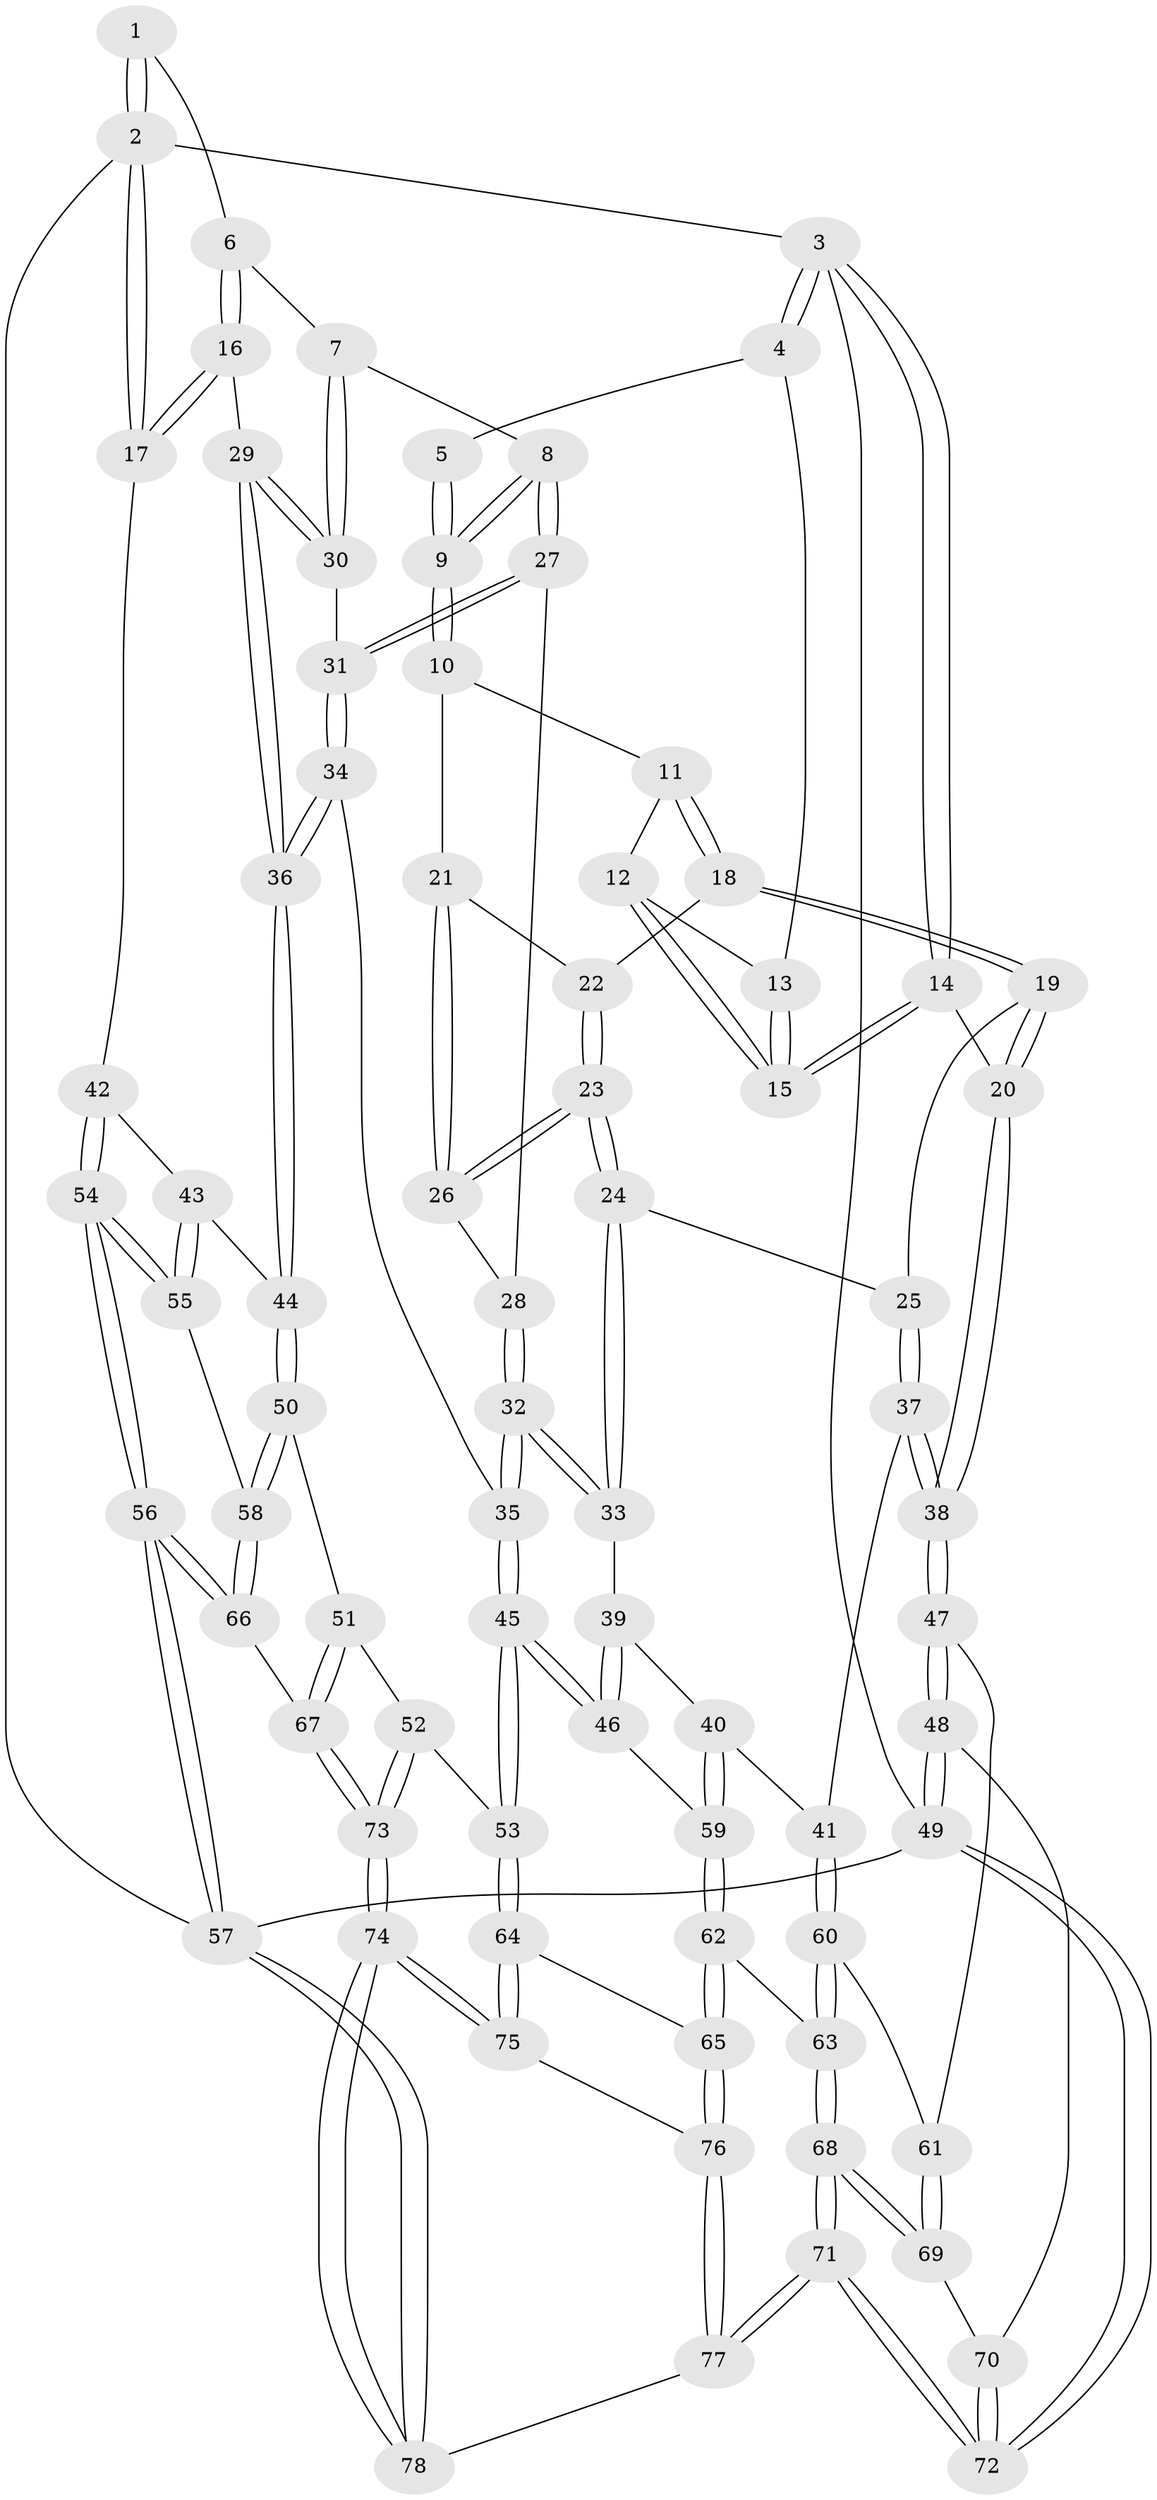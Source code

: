 // coarse degree distribution, {4: 0.3829787234042553, 8: 0.02127659574468085, 6: 0.14893617021276595, 5: 0.3191489361702128, 2: 0.02127659574468085, 3: 0.10638297872340426}
// Generated by graph-tools (version 1.1) at 2025/24/03/03/25 07:24:35]
// undirected, 78 vertices, 192 edges
graph export_dot {
graph [start="1"]
  node [color=gray90,style=filled];
  1 [pos="+0.663296488457375+0"];
  2 [pos="+1+0"];
  3 [pos="+0+0"];
  4 [pos="+0.29230495902196413+0"];
  5 [pos="+0.5435026990311551+0"];
  6 [pos="+0.744547417954743+0.13216007936141877"];
  7 [pos="+0.6220940070760462+0.1867241826878955"];
  8 [pos="+0.5854463295344704+0.18578131577831508"];
  9 [pos="+0.5771422906653373+0.17445915052557578"];
  10 [pos="+0.4678371658947027+0.1679189823407041"];
  11 [pos="+0.27970750830376856+0.060987209363436726"];
  12 [pos="+0.276615752476928+0.02133644287957809"];
  13 [pos="+0.28520775181098923+0"];
  14 [pos="+0+0.25134900991295234"];
  15 [pos="+0+0.18607653149943906"];
  16 [pos="+1+0.2351109776880046"];
  17 [pos="+1+0.22372179331078496"];
  18 [pos="+0.26563921263768936+0.12081945694579918"];
  19 [pos="+0.1448121779260484+0.2464283140846017"];
  20 [pos="+0+0.29705322858797556"];
  21 [pos="+0.41202897507115344+0.2470806019766143"];
  22 [pos="+0.2824995598666122+0.14979337894746872"];
  23 [pos="+0.3394421431534152+0.35947054549587065"];
  24 [pos="+0.29522061164556246+0.43282238236787385"];
  25 [pos="+0.2733463081805983+0.43502146257924457"];
  26 [pos="+0.4271240216633073+0.3105316209591472"];
  27 [pos="+0.5454378365383064+0.3184788194900696"];
  28 [pos="+0.5416897713395541+0.3224103697261741"];
  29 [pos="+0.8607232896070566+0.3600427545153752"];
  30 [pos="+0.7979475841665418+0.3523220621902453"];
  31 [pos="+0.7198176747715137+0.3715969668634885"];
  32 [pos="+0.5307091442325007+0.5007565973215706"];
  33 [pos="+0.363605566254834+0.4845174561993271"];
  34 [pos="+0.5967611891356696+0.520744839551619"];
  35 [pos="+0.5498979347300526+0.5222546674347542"];
  36 [pos="+0.7669598119803932+0.5845796557797129"];
  37 [pos="+0.18156979054180392+0.5031649214905874"];
  38 [pos="+0+0.48065468904212094"];
  39 [pos="+0.36094114572164404+0.5341676767624436"];
  40 [pos="+0.3044894799792487+0.6808284837605074"];
  41 [pos="+0.2232967257867407+0.6712115470504374"];
  42 [pos="+1+0.45741098613237613"];
  43 [pos="+0.9316961381345722+0.6024138196579529"];
  44 [pos="+0.7778708778746664+0.6142745952643617"];
  45 [pos="+0.512190893030066+0.7063550600263869"];
  46 [pos="+0.45283325338789077+0.7023430115627066"];
  47 [pos="+0+0.5552536288519822"];
  48 [pos="+0+0.8001784730799785"];
  49 [pos="+0+1"];
  50 [pos="+0.770987404900112+0.6734276733519258"];
  51 [pos="+0.7280895129098724+0.7161084910463883"];
  52 [pos="+0.6734294595063444+0.7699809415433125"];
  53 [pos="+0.5227234280077185+0.7206930368787366"];
  54 [pos="+1+0.7345886816660915"];
  55 [pos="+0.94832673141151+0.7441713833341752"];
  56 [pos="+1+0.9312775855164996"];
  57 [pos="+1+1"];
  58 [pos="+0.8989525019613595+0.7660101220660099"];
  59 [pos="+0.3590856400056359+0.717266551372372"];
  60 [pos="+0.16486203032313423+0.7330716325348238"];
  61 [pos="+0.11250707975974468+0.729771773158801"];
  62 [pos="+0.324775410897793+0.8456074595819798"];
  63 [pos="+0.19464763024280926+0.8156758736562927"];
  64 [pos="+0.4781175895742452+0.8631710979438056"];
  65 [pos="+0.3354801551493143+0.8669928765390303"];
  66 [pos="+0.8851334927608084+0.8674628038275691"];
  67 [pos="+0.874861071207771+0.8800753953867255"];
  68 [pos="+0.16432404538033765+0.8890759589084917"];
  69 [pos="+0.05566842876248072+0.8272847398965488"];
  70 [pos="+0.05543150837282733+0.82745068394144"];
  71 [pos="+0.11779796901878656+1"];
  72 [pos="+0.02505975264873975+1"];
  73 [pos="+0.7368992919488465+1"];
  74 [pos="+0.7177277017700556+1"];
  75 [pos="+0.49145137386391635+0.8963179374685033"];
  76 [pos="+0.3009815793887229+1"];
  77 [pos="+0.2276992567926538+1"];
  78 [pos="+0.7207973912212677+1"];
  1 -- 2;
  1 -- 2;
  1 -- 6;
  2 -- 3;
  2 -- 17;
  2 -- 17;
  2 -- 57;
  3 -- 4;
  3 -- 4;
  3 -- 14;
  3 -- 14;
  3 -- 49;
  4 -- 5;
  4 -- 13;
  5 -- 9;
  5 -- 9;
  6 -- 7;
  6 -- 16;
  6 -- 16;
  7 -- 8;
  7 -- 30;
  7 -- 30;
  8 -- 9;
  8 -- 9;
  8 -- 27;
  8 -- 27;
  9 -- 10;
  9 -- 10;
  10 -- 11;
  10 -- 21;
  11 -- 12;
  11 -- 18;
  11 -- 18;
  12 -- 13;
  12 -- 15;
  12 -- 15;
  13 -- 15;
  13 -- 15;
  14 -- 15;
  14 -- 15;
  14 -- 20;
  16 -- 17;
  16 -- 17;
  16 -- 29;
  17 -- 42;
  18 -- 19;
  18 -- 19;
  18 -- 22;
  19 -- 20;
  19 -- 20;
  19 -- 25;
  20 -- 38;
  20 -- 38;
  21 -- 22;
  21 -- 26;
  21 -- 26;
  22 -- 23;
  22 -- 23;
  23 -- 24;
  23 -- 24;
  23 -- 26;
  23 -- 26;
  24 -- 25;
  24 -- 33;
  24 -- 33;
  25 -- 37;
  25 -- 37;
  26 -- 28;
  27 -- 28;
  27 -- 31;
  27 -- 31;
  28 -- 32;
  28 -- 32;
  29 -- 30;
  29 -- 30;
  29 -- 36;
  29 -- 36;
  30 -- 31;
  31 -- 34;
  31 -- 34;
  32 -- 33;
  32 -- 33;
  32 -- 35;
  32 -- 35;
  33 -- 39;
  34 -- 35;
  34 -- 36;
  34 -- 36;
  35 -- 45;
  35 -- 45;
  36 -- 44;
  36 -- 44;
  37 -- 38;
  37 -- 38;
  37 -- 41;
  38 -- 47;
  38 -- 47;
  39 -- 40;
  39 -- 46;
  39 -- 46;
  40 -- 41;
  40 -- 59;
  40 -- 59;
  41 -- 60;
  41 -- 60;
  42 -- 43;
  42 -- 54;
  42 -- 54;
  43 -- 44;
  43 -- 55;
  43 -- 55;
  44 -- 50;
  44 -- 50;
  45 -- 46;
  45 -- 46;
  45 -- 53;
  45 -- 53;
  46 -- 59;
  47 -- 48;
  47 -- 48;
  47 -- 61;
  48 -- 49;
  48 -- 49;
  48 -- 70;
  49 -- 72;
  49 -- 72;
  49 -- 57;
  50 -- 51;
  50 -- 58;
  50 -- 58;
  51 -- 52;
  51 -- 67;
  51 -- 67;
  52 -- 53;
  52 -- 73;
  52 -- 73;
  53 -- 64;
  53 -- 64;
  54 -- 55;
  54 -- 55;
  54 -- 56;
  54 -- 56;
  55 -- 58;
  56 -- 57;
  56 -- 57;
  56 -- 66;
  56 -- 66;
  57 -- 78;
  57 -- 78;
  58 -- 66;
  58 -- 66;
  59 -- 62;
  59 -- 62;
  60 -- 61;
  60 -- 63;
  60 -- 63;
  61 -- 69;
  61 -- 69;
  62 -- 63;
  62 -- 65;
  62 -- 65;
  63 -- 68;
  63 -- 68;
  64 -- 65;
  64 -- 75;
  64 -- 75;
  65 -- 76;
  65 -- 76;
  66 -- 67;
  67 -- 73;
  67 -- 73;
  68 -- 69;
  68 -- 69;
  68 -- 71;
  68 -- 71;
  69 -- 70;
  70 -- 72;
  70 -- 72;
  71 -- 72;
  71 -- 72;
  71 -- 77;
  71 -- 77;
  73 -- 74;
  73 -- 74;
  74 -- 75;
  74 -- 75;
  74 -- 78;
  74 -- 78;
  75 -- 76;
  76 -- 77;
  76 -- 77;
  77 -- 78;
}

